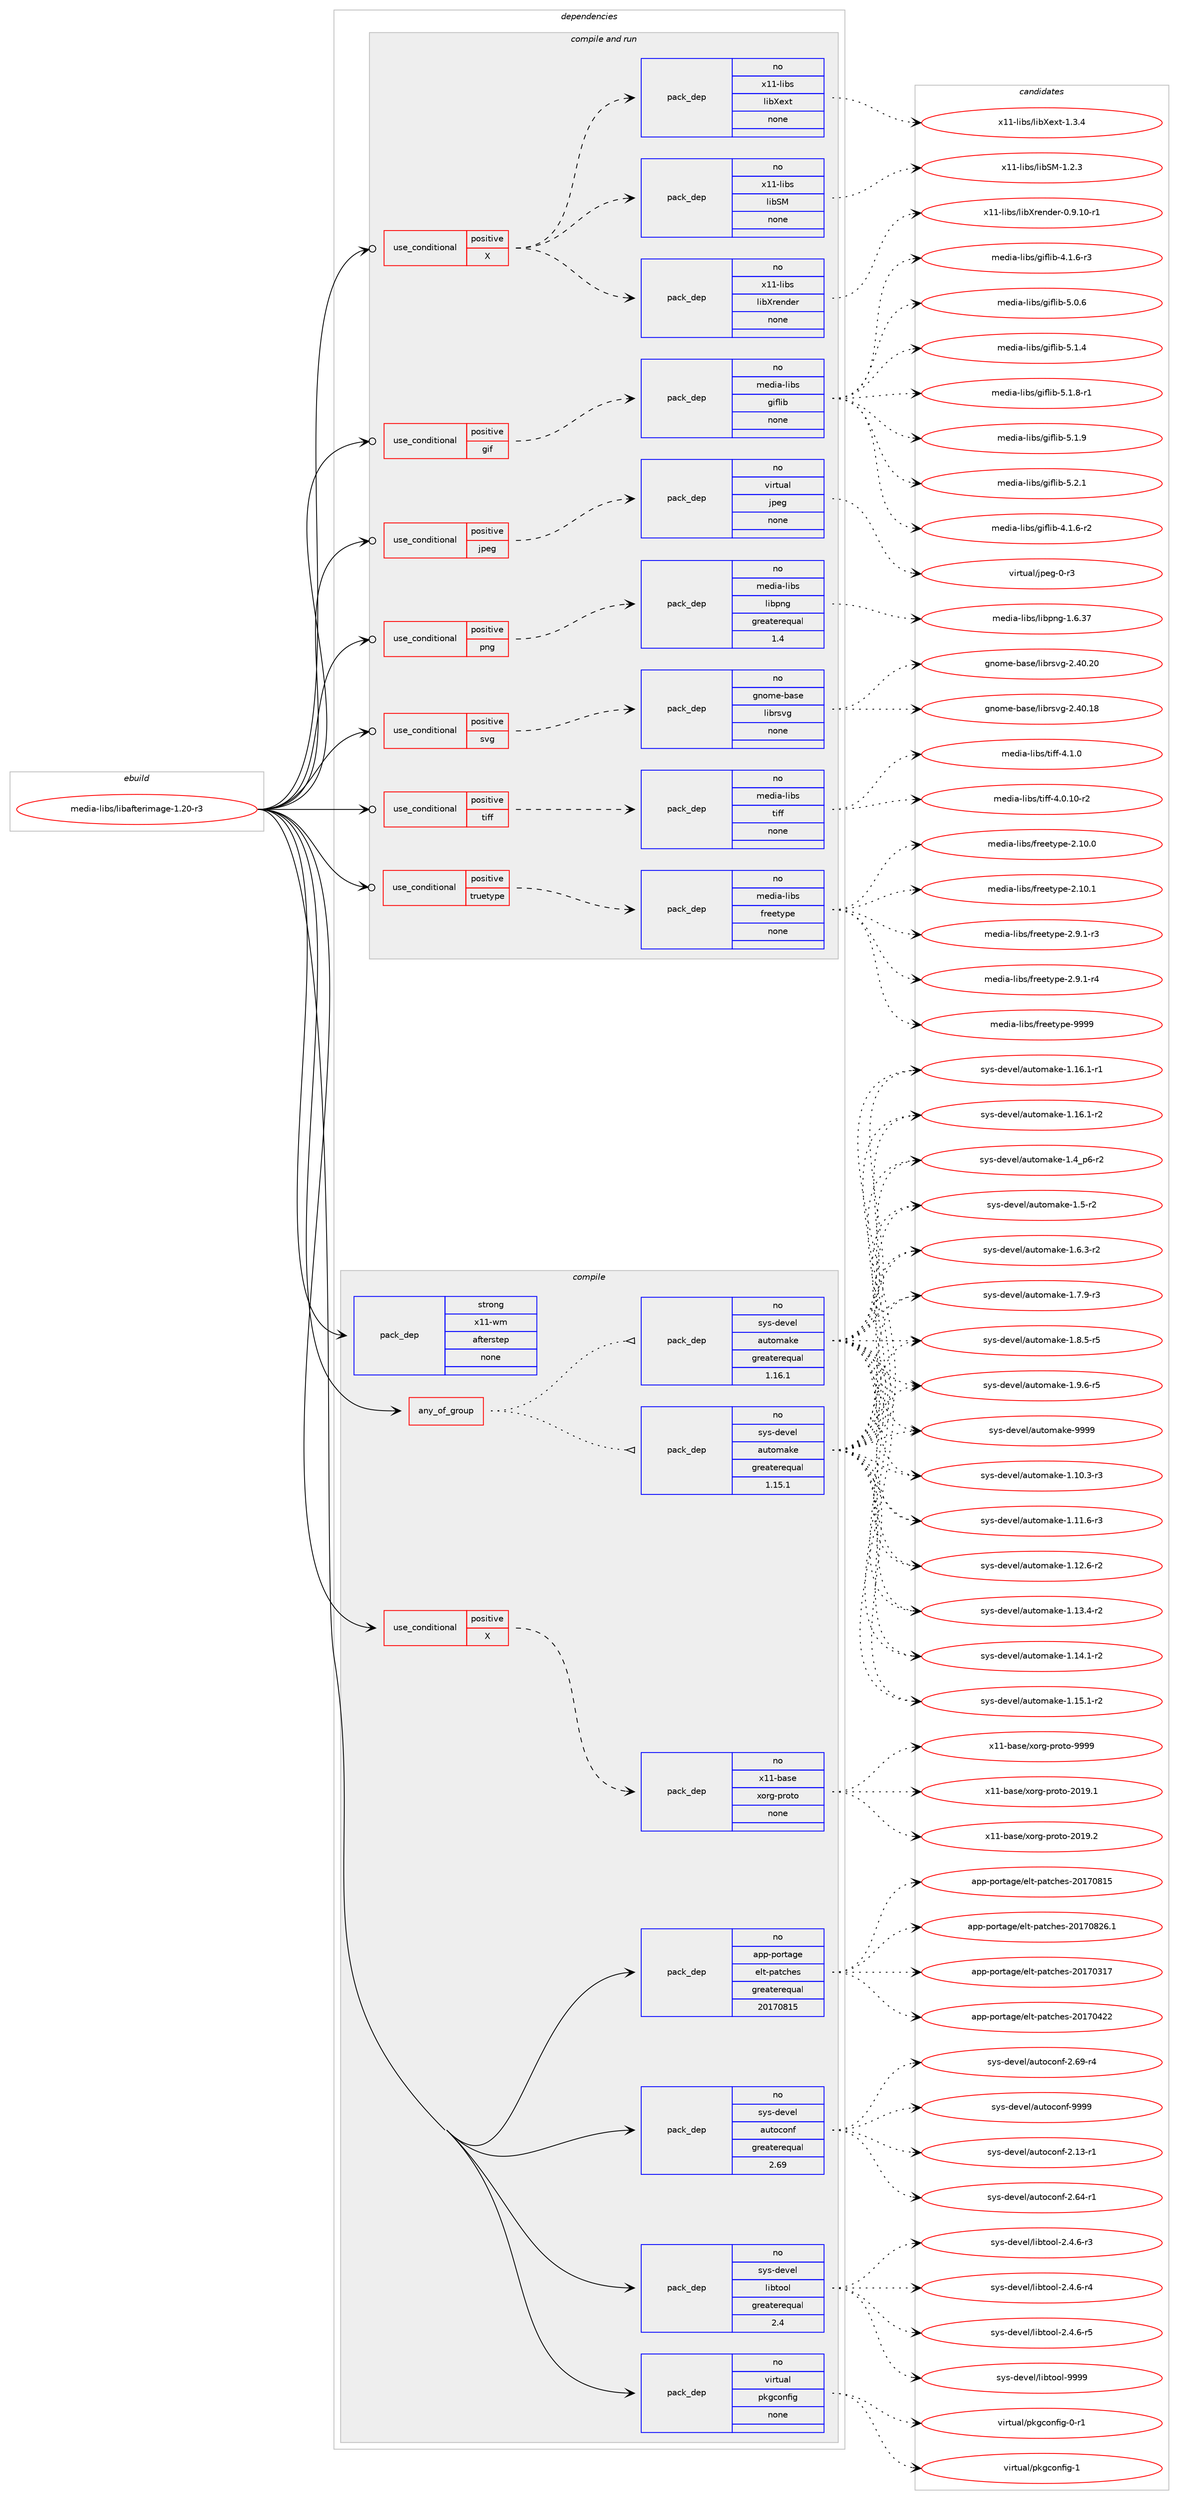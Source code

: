 digraph prolog {

# *************
# Graph options
# *************

newrank=true;
concentrate=true;
compound=true;
graph [rankdir=LR,fontname=Helvetica,fontsize=10,ranksep=1.5];#, ranksep=2.5, nodesep=0.2];
edge  [arrowhead=vee];
node  [fontname=Helvetica,fontsize=10];

# **********
# The ebuild
# **********

subgraph cluster_leftcol {
color=gray;
rank=same;
label=<<i>ebuild</i>>;
id [label="media-libs/libafterimage-1.20-r3", color=red, width=4, href="../media-libs/libafterimage-1.20-r3.svg"];
}

# ****************
# The dependencies
# ****************

subgraph cluster_midcol {
color=gray;
label=<<i>dependencies</i>>;
subgraph cluster_compile {
fillcolor="#eeeeee";
style=filled;
label=<<i>compile</i>>;
subgraph any13236 {
dependency786833 [label=<<TABLE BORDER="0" CELLBORDER="1" CELLSPACING="0" CELLPADDING="4"><TR><TD CELLPADDING="10">any_of_group</TD></TR></TABLE>>, shape=none, color=red];subgraph pack581799 {
dependency786834 [label=<<TABLE BORDER="0" CELLBORDER="1" CELLSPACING="0" CELLPADDING="4" WIDTH="220"><TR><TD ROWSPAN="6" CELLPADDING="30">pack_dep</TD></TR><TR><TD WIDTH="110">no</TD></TR><TR><TD>sys-devel</TD></TR><TR><TD>automake</TD></TR><TR><TD>greaterequal</TD></TR><TR><TD>1.16.1</TD></TR></TABLE>>, shape=none, color=blue];
}
dependency786833:e -> dependency786834:w [weight=20,style="dotted",arrowhead="oinv"];
subgraph pack581800 {
dependency786835 [label=<<TABLE BORDER="0" CELLBORDER="1" CELLSPACING="0" CELLPADDING="4" WIDTH="220"><TR><TD ROWSPAN="6" CELLPADDING="30">pack_dep</TD></TR><TR><TD WIDTH="110">no</TD></TR><TR><TD>sys-devel</TD></TR><TR><TD>automake</TD></TR><TR><TD>greaterequal</TD></TR><TR><TD>1.15.1</TD></TR></TABLE>>, shape=none, color=blue];
}
dependency786833:e -> dependency786835:w [weight=20,style="dotted",arrowhead="oinv"];
}
id:e -> dependency786833:w [weight=20,style="solid",arrowhead="vee"];
subgraph cond191365 {
dependency786836 [label=<<TABLE BORDER="0" CELLBORDER="1" CELLSPACING="0" CELLPADDING="4"><TR><TD ROWSPAN="3" CELLPADDING="10">use_conditional</TD></TR><TR><TD>positive</TD></TR><TR><TD>X</TD></TR></TABLE>>, shape=none, color=red];
subgraph pack581801 {
dependency786837 [label=<<TABLE BORDER="0" CELLBORDER="1" CELLSPACING="0" CELLPADDING="4" WIDTH="220"><TR><TD ROWSPAN="6" CELLPADDING="30">pack_dep</TD></TR><TR><TD WIDTH="110">no</TD></TR><TR><TD>x11-base</TD></TR><TR><TD>xorg-proto</TD></TR><TR><TD>none</TD></TR><TR><TD></TD></TR></TABLE>>, shape=none, color=blue];
}
dependency786836:e -> dependency786837:w [weight=20,style="dashed",arrowhead="vee"];
}
id:e -> dependency786836:w [weight=20,style="solid",arrowhead="vee"];
subgraph pack581802 {
dependency786838 [label=<<TABLE BORDER="0" CELLBORDER="1" CELLSPACING="0" CELLPADDING="4" WIDTH="220"><TR><TD ROWSPAN="6" CELLPADDING="30">pack_dep</TD></TR><TR><TD WIDTH="110">no</TD></TR><TR><TD>app-portage</TD></TR><TR><TD>elt-patches</TD></TR><TR><TD>greaterequal</TD></TR><TR><TD>20170815</TD></TR></TABLE>>, shape=none, color=blue];
}
id:e -> dependency786838:w [weight=20,style="solid",arrowhead="vee"];
subgraph pack581803 {
dependency786839 [label=<<TABLE BORDER="0" CELLBORDER="1" CELLSPACING="0" CELLPADDING="4" WIDTH="220"><TR><TD ROWSPAN="6" CELLPADDING="30">pack_dep</TD></TR><TR><TD WIDTH="110">no</TD></TR><TR><TD>sys-devel</TD></TR><TR><TD>autoconf</TD></TR><TR><TD>greaterequal</TD></TR><TR><TD>2.69</TD></TR></TABLE>>, shape=none, color=blue];
}
id:e -> dependency786839:w [weight=20,style="solid",arrowhead="vee"];
subgraph pack581804 {
dependency786840 [label=<<TABLE BORDER="0" CELLBORDER="1" CELLSPACING="0" CELLPADDING="4" WIDTH="220"><TR><TD ROWSPAN="6" CELLPADDING="30">pack_dep</TD></TR><TR><TD WIDTH="110">no</TD></TR><TR><TD>sys-devel</TD></TR><TR><TD>libtool</TD></TR><TR><TD>greaterequal</TD></TR><TR><TD>2.4</TD></TR></TABLE>>, shape=none, color=blue];
}
id:e -> dependency786840:w [weight=20,style="solid",arrowhead="vee"];
subgraph pack581805 {
dependency786841 [label=<<TABLE BORDER="0" CELLBORDER="1" CELLSPACING="0" CELLPADDING="4" WIDTH="220"><TR><TD ROWSPAN="6" CELLPADDING="30">pack_dep</TD></TR><TR><TD WIDTH="110">no</TD></TR><TR><TD>virtual</TD></TR><TR><TD>pkgconfig</TD></TR><TR><TD>none</TD></TR><TR><TD></TD></TR></TABLE>>, shape=none, color=blue];
}
id:e -> dependency786841:w [weight=20,style="solid",arrowhead="vee"];
subgraph pack581806 {
dependency786842 [label=<<TABLE BORDER="0" CELLBORDER="1" CELLSPACING="0" CELLPADDING="4" WIDTH="220"><TR><TD ROWSPAN="6" CELLPADDING="30">pack_dep</TD></TR><TR><TD WIDTH="110">strong</TD></TR><TR><TD>x11-wm</TD></TR><TR><TD>afterstep</TD></TR><TR><TD>none</TD></TR><TR><TD></TD></TR></TABLE>>, shape=none, color=blue];
}
id:e -> dependency786842:w [weight=20,style="solid",arrowhead="vee"];
}
subgraph cluster_compileandrun {
fillcolor="#eeeeee";
style=filled;
label=<<i>compile and run</i>>;
subgraph cond191366 {
dependency786843 [label=<<TABLE BORDER="0" CELLBORDER="1" CELLSPACING="0" CELLPADDING="4"><TR><TD ROWSPAN="3" CELLPADDING="10">use_conditional</TD></TR><TR><TD>positive</TD></TR><TR><TD>X</TD></TR></TABLE>>, shape=none, color=red];
subgraph pack581807 {
dependency786844 [label=<<TABLE BORDER="0" CELLBORDER="1" CELLSPACING="0" CELLPADDING="4" WIDTH="220"><TR><TD ROWSPAN="6" CELLPADDING="30">pack_dep</TD></TR><TR><TD WIDTH="110">no</TD></TR><TR><TD>x11-libs</TD></TR><TR><TD>libSM</TD></TR><TR><TD>none</TD></TR><TR><TD></TD></TR></TABLE>>, shape=none, color=blue];
}
dependency786843:e -> dependency786844:w [weight=20,style="dashed",arrowhead="vee"];
subgraph pack581808 {
dependency786845 [label=<<TABLE BORDER="0" CELLBORDER="1" CELLSPACING="0" CELLPADDING="4" WIDTH="220"><TR><TD ROWSPAN="6" CELLPADDING="30">pack_dep</TD></TR><TR><TD WIDTH="110">no</TD></TR><TR><TD>x11-libs</TD></TR><TR><TD>libXext</TD></TR><TR><TD>none</TD></TR><TR><TD></TD></TR></TABLE>>, shape=none, color=blue];
}
dependency786843:e -> dependency786845:w [weight=20,style="dashed",arrowhead="vee"];
subgraph pack581809 {
dependency786846 [label=<<TABLE BORDER="0" CELLBORDER="1" CELLSPACING="0" CELLPADDING="4" WIDTH="220"><TR><TD ROWSPAN="6" CELLPADDING="30">pack_dep</TD></TR><TR><TD WIDTH="110">no</TD></TR><TR><TD>x11-libs</TD></TR><TR><TD>libXrender</TD></TR><TR><TD>none</TD></TR><TR><TD></TD></TR></TABLE>>, shape=none, color=blue];
}
dependency786843:e -> dependency786846:w [weight=20,style="dashed",arrowhead="vee"];
}
id:e -> dependency786843:w [weight=20,style="solid",arrowhead="odotvee"];
subgraph cond191367 {
dependency786847 [label=<<TABLE BORDER="0" CELLBORDER="1" CELLSPACING="0" CELLPADDING="4"><TR><TD ROWSPAN="3" CELLPADDING="10">use_conditional</TD></TR><TR><TD>positive</TD></TR><TR><TD>gif</TD></TR></TABLE>>, shape=none, color=red];
subgraph pack581810 {
dependency786848 [label=<<TABLE BORDER="0" CELLBORDER="1" CELLSPACING="0" CELLPADDING="4" WIDTH="220"><TR><TD ROWSPAN="6" CELLPADDING="30">pack_dep</TD></TR><TR><TD WIDTH="110">no</TD></TR><TR><TD>media-libs</TD></TR><TR><TD>giflib</TD></TR><TR><TD>none</TD></TR><TR><TD></TD></TR></TABLE>>, shape=none, color=blue];
}
dependency786847:e -> dependency786848:w [weight=20,style="dashed",arrowhead="vee"];
}
id:e -> dependency786847:w [weight=20,style="solid",arrowhead="odotvee"];
subgraph cond191368 {
dependency786849 [label=<<TABLE BORDER="0" CELLBORDER="1" CELLSPACING="0" CELLPADDING="4"><TR><TD ROWSPAN="3" CELLPADDING="10">use_conditional</TD></TR><TR><TD>positive</TD></TR><TR><TD>jpeg</TD></TR></TABLE>>, shape=none, color=red];
subgraph pack581811 {
dependency786850 [label=<<TABLE BORDER="0" CELLBORDER="1" CELLSPACING="0" CELLPADDING="4" WIDTH="220"><TR><TD ROWSPAN="6" CELLPADDING="30">pack_dep</TD></TR><TR><TD WIDTH="110">no</TD></TR><TR><TD>virtual</TD></TR><TR><TD>jpeg</TD></TR><TR><TD>none</TD></TR><TR><TD></TD></TR></TABLE>>, shape=none, color=blue];
}
dependency786849:e -> dependency786850:w [weight=20,style="dashed",arrowhead="vee"];
}
id:e -> dependency786849:w [weight=20,style="solid",arrowhead="odotvee"];
subgraph cond191369 {
dependency786851 [label=<<TABLE BORDER="0" CELLBORDER="1" CELLSPACING="0" CELLPADDING="4"><TR><TD ROWSPAN="3" CELLPADDING="10">use_conditional</TD></TR><TR><TD>positive</TD></TR><TR><TD>png</TD></TR></TABLE>>, shape=none, color=red];
subgraph pack581812 {
dependency786852 [label=<<TABLE BORDER="0" CELLBORDER="1" CELLSPACING="0" CELLPADDING="4" WIDTH="220"><TR><TD ROWSPAN="6" CELLPADDING="30">pack_dep</TD></TR><TR><TD WIDTH="110">no</TD></TR><TR><TD>media-libs</TD></TR><TR><TD>libpng</TD></TR><TR><TD>greaterequal</TD></TR><TR><TD>1.4</TD></TR></TABLE>>, shape=none, color=blue];
}
dependency786851:e -> dependency786852:w [weight=20,style="dashed",arrowhead="vee"];
}
id:e -> dependency786851:w [weight=20,style="solid",arrowhead="odotvee"];
subgraph cond191370 {
dependency786853 [label=<<TABLE BORDER="0" CELLBORDER="1" CELLSPACING="0" CELLPADDING="4"><TR><TD ROWSPAN="3" CELLPADDING="10">use_conditional</TD></TR><TR><TD>positive</TD></TR><TR><TD>svg</TD></TR></TABLE>>, shape=none, color=red];
subgraph pack581813 {
dependency786854 [label=<<TABLE BORDER="0" CELLBORDER="1" CELLSPACING="0" CELLPADDING="4" WIDTH="220"><TR><TD ROWSPAN="6" CELLPADDING="30">pack_dep</TD></TR><TR><TD WIDTH="110">no</TD></TR><TR><TD>gnome-base</TD></TR><TR><TD>librsvg</TD></TR><TR><TD>none</TD></TR><TR><TD></TD></TR></TABLE>>, shape=none, color=blue];
}
dependency786853:e -> dependency786854:w [weight=20,style="dashed",arrowhead="vee"];
}
id:e -> dependency786853:w [weight=20,style="solid",arrowhead="odotvee"];
subgraph cond191371 {
dependency786855 [label=<<TABLE BORDER="0" CELLBORDER="1" CELLSPACING="0" CELLPADDING="4"><TR><TD ROWSPAN="3" CELLPADDING="10">use_conditional</TD></TR><TR><TD>positive</TD></TR><TR><TD>tiff</TD></TR></TABLE>>, shape=none, color=red];
subgraph pack581814 {
dependency786856 [label=<<TABLE BORDER="0" CELLBORDER="1" CELLSPACING="0" CELLPADDING="4" WIDTH="220"><TR><TD ROWSPAN="6" CELLPADDING="30">pack_dep</TD></TR><TR><TD WIDTH="110">no</TD></TR><TR><TD>media-libs</TD></TR><TR><TD>tiff</TD></TR><TR><TD>none</TD></TR><TR><TD></TD></TR></TABLE>>, shape=none, color=blue];
}
dependency786855:e -> dependency786856:w [weight=20,style="dashed",arrowhead="vee"];
}
id:e -> dependency786855:w [weight=20,style="solid",arrowhead="odotvee"];
subgraph cond191372 {
dependency786857 [label=<<TABLE BORDER="0" CELLBORDER="1" CELLSPACING="0" CELLPADDING="4"><TR><TD ROWSPAN="3" CELLPADDING="10">use_conditional</TD></TR><TR><TD>positive</TD></TR><TR><TD>truetype</TD></TR></TABLE>>, shape=none, color=red];
subgraph pack581815 {
dependency786858 [label=<<TABLE BORDER="0" CELLBORDER="1" CELLSPACING="0" CELLPADDING="4" WIDTH="220"><TR><TD ROWSPAN="6" CELLPADDING="30">pack_dep</TD></TR><TR><TD WIDTH="110">no</TD></TR><TR><TD>media-libs</TD></TR><TR><TD>freetype</TD></TR><TR><TD>none</TD></TR><TR><TD></TD></TR></TABLE>>, shape=none, color=blue];
}
dependency786857:e -> dependency786858:w [weight=20,style="dashed",arrowhead="vee"];
}
id:e -> dependency786857:w [weight=20,style="solid",arrowhead="odotvee"];
}
subgraph cluster_run {
fillcolor="#eeeeee";
style=filled;
label=<<i>run</i>>;
}
}

# **************
# The candidates
# **************

subgraph cluster_choices {
rank=same;
color=gray;
label=<<i>candidates</i>>;

subgraph choice581799 {
color=black;
nodesep=1;
choice11512111545100101118101108479711711611110997107101454946494846514511451 [label="sys-devel/automake-1.10.3-r3", color=red, width=4,href="../sys-devel/automake-1.10.3-r3.svg"];
choice11512111545100101118101108479711711611110997107101454946494946544511451 [label="sys-devel/automake-1.11.6-r3", color=red, width=4,href="../sys-devel/automake-1.11.6-r3.svg"];
choice11512111545100101118101108479711711611110997107101454946495046544511450 [label="sys-devel/automake-1.12.6-r2", color=red, width=4,href="../sys-devel/automake-1.12.6-r2.svg"];
choice11512111545100101118101108479711711611110997107101454946495146524511450 [label="sys-devel/automake-1.13.4-r2", color=red, width=4,href="../sys-devel/automake-1.13.4-r2.svg"];
choice11512111545100101118101108479711711611110997107101454946495246494511450 [label="sys-devel/automake-1.14.1-r2", color=red, width=4,href="../sys-devel/automake-1.14.1-r2.svg"];
choice11512111545100101118101108479711711611110997107101454946495346494511450 [label="sys-devel/automake-1.15.1-r2", color=red, width=4,href="../sys-devel/automake-1.15.1-r2.svg"];
choice11512111545100101118101108479711711611110997107101454946495446494511449 [label="sys-devel/automake-1.16.1-r1", color=red, width=4,href="../sys-devel/automake-1.16.1-r1.svg"];
choice11512111545100101118101108479711711611110997107101454946495446494511450 [label="sys-devel/automake-1.16.1-r2", color=red, width=4,href="../sys-devel/automake-1.16.1-r2.svg"];
choice115121115451001011181011084797117116111109971071014549465295112544511450 [label="sys-devel/automake-1.4_p6-r2", color=red, width=4,href="../sys-devel/automake-1.4_p6-r2.svg"];
choice11512111545100101118101108479711711611110997107101454946534511450 [label="sys-devel/automake-1.5-r2", color=red, width=4,href="../sys-devel/automake-1.5-r2.svg"];
choice115121115451001011181011084797117116111109971071014549465446514511450 [label="sys-devel/automake-1.6.3-r2", color=red, width=4,href="../sys-devel/automake-1.6.3-r2.svg"];
choice115121115451001011181011084797117116111109971071014549465546574511451 [label="sys-devel/automake-1.7.9-r3", color=red, width=4,href="../sys-devel/automake-1.7.9-r3.svg"];
choice115121115451001011181011084797117116111109971071014549465646534511453 [label="sys-devel/automake-1.8.5-r5", color=red, width=4,href="../sys-devel/automake-1.8.5-r5.svg"];
choice115121115451001011181011084797117116111109971071014549465746544511453 [label="sys-devel/automake-1.9.6-r5", color=red, width=4,href="../sys-devel/automake-1.9.6-r5.svg"];
choice115121115451001011181011084797117116111109971071014557575757 [label="sys-devel/automake-9999", color=red, width=4,href="../sys-devel/automake-9999.svg"];
dependency786834:e -> choice11512111545100101118101108479711711611110997107101454946494846514511451:w [style=dotted,weight="100"];
dependency786834:e -> choice11512111545100101118101108479711711611110997107101454946494946544511451:w [style=dotted,weight="100"];
dependency786834:e -> choice11512111545100101118101108479711711611110997107101454946495046544511450:w [style=dotted,weight="100"];
dependency786834:e -> choice11512111545100101118101108479711711611110997107101454946495146524511450:w [style=dotted,weight="100"];
dependency786834:e -> choice11512111545100101118101108479711711611110997107101454946495246494511450:w [style=dotted,weight="100"];
dependency786834:e -> choice11512111545100101118101108479711711611110997107101454946495346494511450:w [style=dotted,weight="100"];
dependency786834:e -> choice11512111545100101118101108479711711611110997107101454946495446494511449:w [style=dotted,weight="100"];
dependency786834:e -> choice11512111545100101118101108479711711611110997107101454946495446494511450:w [style=dotted,weight="100"];
dependency786834:e -> choice115121115451001011181011084797117116111109971071014549465295112544511450:w [style=dotted,weight="100"];
dependency786834:e -> choice11512111545100101118101108479711711611110997107101454946534511450:w [style=dotted,weight="100"];
dependency786834:e -> choice115121115451001011181011084797117116111109971071014549465446514511450:w [style=dotted,weight="100"];
dependency786834:e -> choice115121115451001011181011084797117116111109971071014549465546574511451:w [style=dotted,weight="100"];
dependency786834:e -> choice115121115451001011181011084797117116111109971071014549465646534511453:w [style=dotted,weight="100"];
dependency786834:e -> choice115121115451001011181011084797117116111109971071014549465746544511453:w [style=dotted,weight="100"];
dependency786834:e -> choice115121115451001011181011084797117116111109971071014557575757:w [style=dotted,weight="100"];
}
subgraph choice581800 {
color=black;
nodesep=1;
choice11512111545100101118101108479711711611110997107101454946494846514511451 [label="sys-devel/automake-1.10.3-r3", color=red, width=4,href="../sys-devel/automake-1.10.3-r3.svg"];
choice11512111545100101118101108479711711611110997107101454946494946544511451 [label="sys-devel/automake-1.11.6-r3", color=red, width=4,href="../sys-devel/automake-1.11.6-r3.svg"];
choice11512111545100101118101108479711711611110997107101454946495046544511450 [label="sys-devel/automake-1.12.6-r2", color=red, width=4,href="../sys-devel/automake-1.12.6-r2.svg"];
choice11512111545100101118101108479711711611110997107101454946495146524511450 [label="sys-devel/automake-1.13.4-r2", color=red, width=4,href="../sys-devel/automake-1.13.4-r2.svg"];
choice11512111545100101118101108479711711611110997107101454946495246494511450 [label="sys-devel/automake-1.14.1-r2", color=red, width=4,href="../sys-devel/automake-1.14.1-r2.svg"];
choice11512111545100101118101108479711711611110997107101454946495346494511450 [label="sys-devel/automake-1.15.1-r2", color=red, width=4,href="../sys-devel/automake-1.15.1-r2.svg"];
choice11512111545100101118101108479711711611110997107101454946495446494511449 [label="sys-devel/automake-1.16.1-r1", color=red, width=4,href="../sys-devel/automake-1.16.1-r1.svg"];
choice11512111545100101118101108479711711611110997107101454946495446494511450 [label="sys-devel/automake-1.16.1-r2", color=red, width=4,href="../sys-devel/automake-1.16.1-r2.svg"];
choice115121115451001011181011084797117116111109971071014549465295112544511450 [label="sys-devel/automake-1.4_p6-r2", color=red, width=4,href="../sys-devel/automake-1.4_p6-r2.svg"];
choice11512111545100101118101108479711711611110997107101454946534511450 [label="sys-devel/automake-1.5-r2", color=red, width=4,href="../sys-devel/automake-1.5-r2.svg"];
choice115121115451001011181011084797117116111109971071014549465446514511450 [label="sys-devel/automake-1.6.3-r2", color=red, width=4,href="../sys-devel/automake-1.6.3-r2.svg"];
choice115121115451001011181011084797117116111109971071014549465546574511451 [label="sys-devel/automake-1.7.9-r3", color=red, width=4,href="../sys-devel/automake-1.7.9-r3.svg"];
choice115121115451001011181011084797117116111109971071014549465646534511453 [label="sys-devel/automake-1.8.5-r5", color=red, width=4,href="../sys-devel/automake-1.8.5-r5.svg"];
choice115121115451001011181011084797117116111109971071014549465746544511453 [label="sys-devel/automake-1.9.6-r5", color=red, width=4,href="../sys-devel/automake-1.9.6-r5.svg"];
choice115121115451001011181011084797117116111109971071014557575757 [label="sys-devel/automake-9999", color=red, width=4,href="../sys-devel/automake-9999.svg"];
dependency786835:e -> choice11512111545100101118101108479711711611110997107101454946494846514511451:w [style=dotted,weight="100"];
dependency786835:e -> choice11512111545100101118101108479711711611110997107101454946494946544511451:w [style=dotted,weight="100"];
dependency786835:e -> choice11512111545100101118101108479711711611110997107101454946495046544511450:w [style=dotted,weight="100"];
dependency786835:e -> choice11512111545100101118101108479711711611110997107101454946495146524511450:w [style=dotted,weight="100"];
dependency786835:e -> choice11512111545100101118101108479711711611110997107101454946495246494511450:w [style=dotted,weight="100"];
dependency786835:e -> choice11512111545100101118101108479711711611110997107101454946495346494511450:w [style=dotted,weight="100"];
dependency786835:e -> choice11512111545100101118101108479711711611110997107101454946495446494511449:w [style=dotted,weight="100"];
dependency786835:e -> choice11512111545100101118101108479711711611110997107101454946495446494511450:w [style=dotted,weight="100"];
dependency786835:e -> choice115121115451001011181011084797117116111109971071014549465295112544511450:w [style=dotted,weight="100"];
dependency786835:e -> choice11512111545100101118101108479711711611110997107101454946534511450:w [style=dotted,weight="100"];
dependency786835:e -> choice115121115451001011181011084797117116111109971071014549465446514511450:w [style=dotted,weight="100"];
dependency786835:e -> choice115121115451001011181011084797117116111109971071014549465546574511451:w [style=dotted,weight="100"];
dependency786835:e -> choice115121115451001011181011084797117116111109971071014549465646534511453:w [style=dotted,weight="100"];
dependency786835:e -> choice115121115451001011181011084797117116111109971071014549465746544511453:w [style=dotted,weight="100"];
dependency786835:e -> choice115121115451001011181011084797117116111109971071014557575757:w [style=dotted,weight="100"];
}
subgraph choice581801 {
color=black;
nodesep=1;
choice1204949459897115101471201111141034511211411111611145504849574649 [label="x11-base/xorg-proto-2019.1", color=red, width=4,href="../x11-base/xorg-proto-2019.1.svg"];
choice1204949459897115101471201111141034511211411111611145504849574650 [label="x11-base/xorg-proto-2019.2", color=red, width=4,href="../x11-base/xorg-proto-2019.2.svg"];
choice120494945989711510147120111114103451121141111161114557575757 [label="x11-base/xorg-proto-9999", color=red, width=4,href="../x11-base/xorg-proto-9999.svg"];
dependency786837:e -> choice1204949459897115101471201111141034511211411111611145504849574649:w [style=dotted,weight="100"];
dependency786837:e -> choice1204949459897115101471201111141034511211411111611145504849574650:w [style=dotted,weight="100"];
dependency786837:e -> choice120494945989711510147120111114103451121141111161114557575757:w [style=dotted,weight="100"];
}
subgraph choice581802 {
color=black;
nodesep=1;
choice97112112451121111141169710310147101108116451129711699104101115455048495548514955 [label="app-portage/elt-patches-20170317", color=red, width=4,href="../app-portage/elt-patches-20170317.svg"];
choice97112112451121111141169710310147101108116451129711699104101115455048495548525050 [label="app-portage/elt-patches-20170422", color=red, width=4,href="../app-portage/elt-patches-20170422.svg"];
choice97112112451121111141169710310147101108116451129711699104101115455048495548564953 [label="app-portage/elt-patches-20170815", color=red, width=4,href="../app-portage/elt-patches-20170815.svg"];
choice971121124511211111411697103101471011081164511297116991041011154550484955485650544649 [label="app-portage/elt-patches-20170826.1", color=red, width=4,href="../app-portage/elt-patches-20170826.1.svg"];
dependency786838:e -> choice97112112451121111141169710310147101108116451129711699104101115455048495548514955:w [style=dotted,weight="100"];
dependency786838:e -> choice97112112451121111141169710310147101108116451129711699104101115455048495548525050:w [style=dotted,weight="100"];
dependency786838:e -> choice97112112451121111141169710310147101108116451129711699104101115455048495548564953:w [style=dotted,weight="100"];
dependency786838:e -> choice971121124511211111411697103101471011081164511297116991041011154550484955485650544649:w [style=dotted,weight="100"];
}
subgraph choice581803 {
color=black;
nodesep=1;
choice1151211154510010111810110847971171161119911111010245504649514511449 [label="sys-devel/autoconf-2.13-r1", color=red, width=4,href="../sys-devel/autoconf-2.13-r1.svg"];
choice1151211154510010111810110847971171161119911111010245504654524511449 [label="sys-devel/autoconf-2.64-r1", color=red, width=4,href="../sys-devel/autoconf-2.64-r1.svg"];
choice1151211154510010111810110847971171161119911111010245504654574511452 [label="sys-devel/autoconf-2.69-r4", color=red, width=4,href="../sys-devel/autoconf-2.69-r4.svg"];
choice115121115451001011181011084797117116111991111101024557575757 [label="sys-devel/autoconf-9999", color=red, width=4,href="../sys-devel/autoconf-9999.svg"];
dependency786839:e -> choice1151211154510010111810110847971171161119911111010245504649514511449:w [style=dotted,weight="100"];
dependency786839:e -> choice1151211154510010111810110847971171161119911111010245504654524511449:w [style=dotted,weight="100"];
dependency786839:e -> choice1151211154510010111810110847971171161119911111010245504654574511452:w [style=dotted,weight="100"];
dependency786839:e -> choice115121115451001011181011084797117116111991111101024557575757:w [style=dotted,weight="100"];
}
subgraph choice581804 {
color=black;
nodesep=1;
choice1151211154510010111810110847108105981161111111084550465246544511451 [label="sys-devel/libtool-2.4.6-r3", color=red, width=4,href="../sys-devel/libtool-2.4.6-r3.svg"];
choice1151211154510010111810110847108105981161111111084550465246544511452 [label="sys-devel/libtool-2.4.6-r4", color=red, width=4,href="../sys-devel/libtool-2.4.6-r4.svg"];
choice1151211154510010111810110847108105981161111111084550465246544511453 [label="sys-devel/libtool-2.4.6-r5", color=red, width=4,href="../sys-devel/libtool-2.4.6-r5.svg"];
choice1151211154510010111810110847108105981161111111084557575757 [label="sys-devel/libtool-9999", color=red, width=4,href="../sys-devel/libtool-9999.svg"];
dependency786840:e -> choice1151211154510010111810110847108105981161111111084550465246544511451:w [style=dotted,weight="100"];
dependency786840:e -> choice1151211154510010111810110847108105981161111111084550465246544511452:w [style=dotted,weight="100"];
dependency786840:e -> choice1151211154510010111810110847108105981161111111084550465246544511453:w [style=dotted,weight="100"];
dependency786840:e -> choice1151211154510010111810110847108105981161111111084557575757:w [style=dotted,weight="100"];
}
subgraph choice581805 {
color=black;
nodesep=1;
choice11810511411611797108471121071039911111010210510345484511449 [label="virtual/pkgconfig-0-r1", color=red, width=4,href="../virtual/pkgconfig-0-r1.svg"];
choice1181051141161179710847112107103991111101021051034549 [label="virtual/pkgconfig-1", color=red, width=4,href="../virtual/pkgconfig-1.svg"];
dependency786841:e -> choice11810511411611797108471121071039911111010210510345484511449:w [style=dotted,weight="100"];
dependency786841:e -> choice1181051141161179710847112107103991111101021051034549:w [style=dotted,weight="100"];
}
subgraph choice581806 {
color=black;
nodesep=1;
}
subgraph choice581807 {
color=black;
nodesep=1;
choice1204949451081059811547108105988377454946504651 [label="x11-libs/libSM-1.2.3", color=red, width=4,href="../x11-libs/libSM-1.2.3.svg"];
dependency786844:e -> choice1204949451081059811547108105988377454946504651:w [style=dotted,weight="100"];
}
subgraph choice581808 {
color=black;
nodesep=1;
choice12049494510810598115471081059888101120116454946514652 [label="x11-libs/libXext-1.3.4", color=red, width=4,href="../x11-libs/libXext-1.3.4.svg"];
dependency786845:e -> choice12049494510810598115471081059888101120116454946514652:w [style=dotted,weight="100"];
}
subgraph choice581809 {
color=black;
nodesep=1;
choice12049494510810598115471081059888114101110100101114454846574649484511449 [label="x11-libs/libXrender-0.9.10-r1", color=red, width=4,href="../x11-libs/libXrender-0.9.10-r1.svg"];
dependency786846:e -> choice12049494510810598115471081059888114101110100101114454846574649484511449:w [style=dotted,weight="100"];
}
subgraph choice581810 {
color=black;
nodesep=1;
choice10910110010597451081059811547103105102108105984552464946544511450 [label="media-libs/giflib-4.1.6-r2", color=red, width=4,href="../media-libs/giflib-4.1.6-r2.svg"];
choice10910110010597451081059811547103105102108105984552464946544511451 [label="media-libs/giflib-4.1.6-r3", color=red, width=4,href="../media-libs/giflib-4.1.6-r3.svg"];
choice1091011001059745108105981154710310510210810598455346484654 [label="media-libs/giflib-5.0.6", color=red, width=4,href="../media-libs/giflib-5.0.6.svg"];
choice1091011001059745108105981154710310510210810598455346494652 [label="media-libs/giflib-5.1.4", color=red, width=4,href="../media-libs/giflib-5.1.4.svg"];
choice10910110010597451081059811547103105102108105984553464946564511449 [label="media-libs/giflib-5.1.8-r1", color=red, width=4,href="../media-libs/giflib-5.1.8-r1.svg"];
choice1091011001059745108105981154710310510210810598455346494657 [label="media-libs/giflib-5.1.9", color=red, width=4,href="../media-libs/giflib-5.1.9.svg"];
choice1091011001059745108105981154710310510210810598455346504649 [label="media-libs/giflib-5.2.1", color=red, width=4,href="../media-libs/giflib-5.2.1.svg"];
dependency786848:e -> choice10910110010597451081059811547103105102108105984552464946544511450:w [style=dotted,weight="100"];
dependency786848:e -> choice10910110010597451081059811547103105102108105984552464946544511451:w [style=dotted,weight="100"];
dependency786848:e -> choice1091011001059745108105981154710310510210810598455346484654:w [style=dotted,weight="100"];
dependency786848:e -> choice1091011001059745108105981154710310510210810598455346494652:w [style=dotted,weight="100"];
dependency786848:e -> choice10910110010597451081059811547103105102108105984553464946564511449:w [style=dotted,weight="100"];
dependency786848:e -> choice1091011001059745108105981154710310510210810598455346494657:w [style=dotted,weight="100"];
dependency786848:e -> choice1091011001059745108105981154710310510210810598455346504649:w [style=dotted,weight="100"];
}
subgraph choice581811 {
color=black;
nodesep=1;
choice118105114116117971084710611210110345484511451 [label="virtual/jpeg-0-r3", color=red, width=4,href="../virtual/jpeg-0-r3.svg"];
dependency786850:e -> choice118105114116117971084710611210110345484511451:w [style=dotted,weight="100"];
}
subgraph choice581812 {
color=black;
nodesep=1;
choice109101100105974510810598115471081059811211010345494654465155 [label="media-libs/libpng-1.6.37", color=red, width=4,href="../media-libs/libpng-1.6.37.svg"];
dependency786852:e -> choice109101100105974510810598115471081059811211010345494654465155:w [style=dotted,weight="100"];
}
subgraph choice581813 {
color=black;
nodesep=1;
choice10311011110910145989711510147108105981141151181034550465248464956 [label="gnome-base/librsvg-2.40.18", color=red, width=4,href="../gnome-base/librsvg-2.40.18.svg"];
choice10311011110910145989711510147108105981141151181034550465248465048 [label="gnome-base/librsvg-2.40.20", color=red, width=4,href="../gnome-base/librsvg-2.40.20.svg"];
dependency786854:e -> choice10311011110910145989711510147108105981141151181034550465248464956:w [style=dotted,weight="100"];
dependency786854:e -> choice10311011110910145989711510147108105981141151181034550465248465048:w [style=dotted,weight="100"];
}
subgraph choice581814 {
color=black;
nodesep=1;
choice10910110010597451081059811547116105102102455246484649484511450 [label="media-libs/tiff-4.0.10-r2", color=red, width=4,href="../media-libs/tiff-4.0.10-r2.svg"];
choice10910110010597451081059811547116105102102455246494648 [label="media-libs/tiff-4.1.0", color=red, width=4,href="../media-libs/tiff-4.1.0.svg"];
dependency786856:e -> choice10910110010597451081059811547116105102102455246484649484511450:w [style=dotted,weight="100"];
dependency786856:e -> choice10910110010597451081059811547116105102102455246494648:w [style=dotted,weight="100"];
}
subgraph choice581815 {
color=black;
nodesep=1;
choice1091011001059745108105981154710211410110111612111210145504649484648 [label="media-libs/freetype-2.10.0", color=red, width=4,href="../media-libs/freetype-2.10.0.svg"];
choice1091011001059745108105981154710211410110111612111210145504649484649 [label="media-libs/freetype-2.10.1", color=red, width=4,href="../media-libs/freetype-2.10.1.svg"];
choice109101100105974510810598115471021141011011161211121014550465746494511451 [label="media-libs/freetype-2.9.1-r3", color=red, width=4,href="../media-libs/freetype-2.9.1-r3.svg"];
choice109101100105974510810598115471021141011011161211121014550465746494511452 [label="media-libs/freetype-2.9.1-r4", color=red, width=4,href="../media-libs/freetype-2.9.1-r4.svg"];
choice109101100105974510810598115471021141011011161211121014557575757 [label="media-libs/freetype-9999", color=red, width=4,href="../media-libs/freetype-9999.svg"];
dependency786858:e -> choice1091011001059745108105981154710211410110111612111210145504649484648:w [style=dotted,weight="100"];
dependency786858:e -> choice1091011001059745108105981154710211410110111612111210145504649484649:w [style=dotted,weight="100"];
dependency786858:e -> choice109101100105974510810598115471021141011011161211121014550465746494511451:w [style=dotted,weight="100"];
dependency786858:e -> choice109101100105974510810598115471021141011011161211121014550465746494511452:w [style=dotted,weight="100"];
dependency786858:e -> choice109101100105974510810598115471021141011011161211121014557575757:w [style=dotted,weight="100"];
}
}

}
